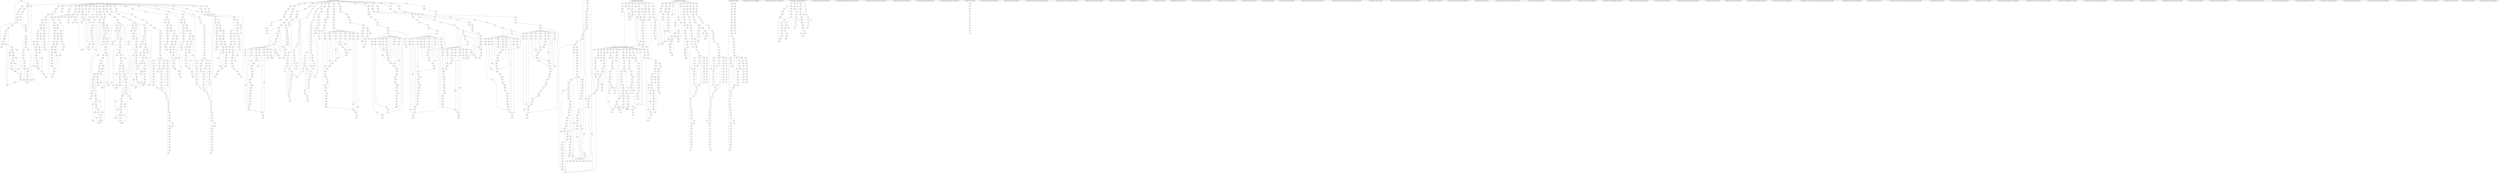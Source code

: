 graph {
	3736
	2959
	3080
	241
	1219
	2212
	5613
	4579
	2610
	1556
	5561
	346
	2987
	1606
	3989
	1994
	2188
	4901
	2178
	3024
	535
	1553
	998
	4248
	2220
	4043
	949
	387
	58
	4778
	2118
	4144
	5480
	3252
	3497
	5251
	177
	1032
	3748
	441
	3995
	328
	5559
	4953
	4680
	3778
	5775
	2685
	3048
	3716
	<org.apache.commons.csv.Lexer: boolean isEscapeDelimiter()>
	2622
	3199
	2897
	5090
	1362
	5054
	979
	1706
	2370
	4405
	5522
	1010
	3607
	4625
	3236
	120
	2218
	5788
	2697
	459
	4557
	1748
	961
	5275
	1259
	1150
	4802
	3234
	992
	4573
	3010
	3327
	1451
	2822
	3088
	4655
	5007
	790
	2657
	4465
	4702
	2550
	4861
	<org.apache.commons.csv.CSVFormat: java.lang.String toString()>
	2027
	3052
	1389
	5681
	766
	4122
	5591
	2136
	5015
	3246
	1363
	1203
	2991
	5412
	3544
	4363
	5663
	249
	3444
	4108
	1060
	3139
	5076
	996
	377
	<org.apache.commons.csv.CSVRecord: java.lang.String toString()>
	1630
	4174
	690
	4150
	3391
	88
	4467
	650
	817
	140
	<org.apache.commons.csv.ExtendedBufferedReader: java.lang.String readLine()>
	1582
	315
	5697
	3935
	2941
	5408
	477
	<java.util.ServiceLoader: java.util.Iterator parse(java.lang.Class,java.net.URL)>
	4270
	5331
	3919
	1421
	4212
	4603
	1770
	4545
	3163
	1281
	3637
	986
	3307
	<org.apache.commons.csv.CSVFormat: boolean getAutoFlush()>
	3301
	5573
	54
	2041
	688
	425
	3227
	4897
	407
	2673
	1128
	2216
	2140
	2222
	1335
	3171
	4031
	2614
	2408
	1475
	179
	3215
	1888
	471
	1325
	4202
	1618
	4102
	533
	640
	1299
	5032
	5494
	2332
	2425
	2870
	3646
	3181
	666
	5166
	<org.apache.commons.csv.ExtendedBufferedReader: void close()>
	1158
	630
	3633
	1104
	2824
	4331
	2850
	2031
	4443
	965
	1542
	1253
	1247
	1106
	3776
	1646
	774
	449
	4425
	2260
	5142
	2098
	1600
	2985
	1608
	1984
	537
	287
	3558
	5500
	4561
	3882
	4945
	5474
	2759
	591
	2542
	2967
	146
	3280
	3967
	2346
	1255
	4341
	4796
	2076
	4601
	5030
	2400
	1072
	5460
	4814
	5295
	2019
	3667
	4509
	5104
	3532
	5392
	<jdk.internal.misc.TerminatingThreadLocal: void threadTerminated()>
	144
	3677
	5565
	1536
	1858
	1794
	2939
	183
	1496
	722
	4180
	2190
	3690
	2778
	4130
	3774
	3860
	27
	3720
	5542
	3276
	453
	1705
	4351
	2776
	5269
	5549
	3540
	48
	4883
	5211
	1008
	4690
	3143
	4126
	1534
	2214
	3554
	289
	3344
	557
	5247
	551
	405
	1132
	3455
	1162
	4383
	3538
	4021
	350
	2739
	587
	893
	4156
	4879
	1225
	2286
	3131
	2483
	96
	1515
	5184
	5120
	5192
	2451
	1754
	4357
	660
	3648
	1482
	4321
	4041
	1528
	883
	3082
	4752
	3315
	1942
	5496
	4295
	5018
	4230
	5645
	1882
	3137
	5609
	5231
	5740
	3117
	3165
	5703
	957
	2162
	835
	1874
	<org.apache.commons.csv.CSVFormat: boolean isNullStringSet()>
	2973
	2709
	4865
	3814
	565
	4750
	1221
	2889
	14
	4055
	4748
	4971
	895
	5551
	5699
	2642
	1343
	3991
	5404
	2069
	3272
	2719
	3376
	3574
	5201
	4822
	620
	3034
	5783
	4501
	3340
	3744
	2086
	5118
	4987
	3525
	2352
	3012
	2100
	1267
	1740
	1429
	3766
	2082
	473
	5335
	3870
	2421
	5504
	<org.apache.commons.csv.Lexer: boolean isDelimiter(int)>
	1576
	1906
	805
	5671
	2156
	5388
	3169
	5691
	2788
	3641
	1750
	3856
	1570
	5657
	4301
	734
	881
	1331
	4716
	1703
	4453
	4786
	3291
	112
	5478
	311
	420
	4079
	837
	2114
	2390
	907
	3183
	3185
	3650
	4162
	3844
	1321
	2144
	873
	4863
	1552
	2596
	658
	2009
	2794
	418
	3681
	2017
	4429
	5311
	5763
	1393
	3697
	1062
	5744
	2546
	5655
	5730
	1046
	5701
	704
	1381
	5661
	3358
	4563
	2590
	5685
	1018
	5370
	2903
	4947
	1650
	1756
	3323
	2933
	3724
	4732
	3587
	3299
	4776
	<java.util.concurrent.ConcurrentHashMap: java.lang.Object get(java.lang.Object)>
	332
	5056
	5319
	455
	3542
	5376
	4635
	827
	2713
	2248
	3828
	553
	1824
	4541
	2536
	281
	1012
	43
	4065
	1034
	1136
	2677
	1397
	1558
	5765
	5713
	3157
	4367
	467
	169
	2431
	3112
	3593
	3018
	1177
	4463
	5769
	1148
	3108
	<org.apache.commons.csv.Lexer: void trimTrailingSpaces(java.lang.StringBuilder)>
	<org.apache.commons.csv.CSVParser: boolean isStrictQuoteMode()>
	638
	829
	3820
	4676
	2264
	1622
	4329
	1369
	4629
	927
	1279
	4684
	738
	4539
	905
	3515
	549
	3969
	718
	2210
	5102
	5476
	529
	5452
	4812
	<org.apache.commons.csv.Lexer: boolean isEndOfFile(int)>
	2441
	5172
	1449
	2566
	1040
	4760
	875
	1682
	2737
	3002
	5792
	1387
	4114
	4766
	1580
	5520
	5761
	1160
	1028
	507
	2324
	2312
	5577
	3933
	708
	1564
	4666
	3303
	479
	2300
	4204
	5066
	601
	1507
	4591
	4905
	1327
	1856
	3772
	<org.apache.commons.csv.ExtendedBufferedReader: int read()>
	652
	4027
	4
	326
	3244
	2548
	3070
	<org.apache.commons.csv.Lexer: void close()>
	5508
	213
	3977
	2838
	4949
	4075
	4929
	3597
	2045
	1554
	1730
	3293
	1311
	1642
	1295
	903
	5233
	2523
	4160
	740
	1960
	1828
	2935
	2525
	338
	1946
	4134
	1876
	4859
	2491
	4973
	3798
	<java.io.FileDescriptor: void closeAll(java.io.Closeable)>
	4955
	3552
	5022
	5695
	1678
	4234
	1415
	3175
	5369
	509
	3631
	10
	5641
	3262
	257
	1086
	2768
	39
	5707
	5486
	181
	4226
	5347
	3927
	3661
	5665
	5585
	796
	1780
	845
	2519
	5540
	2883
	1183
	4931
	<org.apache.commons.csv.CSVFormat: boolean getIgnoreEmptyLines()>
	3336
	3076
	1880
	4963
	<org.apache.commons.csv.CSVParser: long getCurrentLineNumber()>
	1094
	3020
	3706
	3155
	2268
	5581
	3754
	2290
	1084
	1036
	1303
	3665
	4917
	5484
	1213
	897
	5148
	5215
	2007
	5633
	5442
	3153
	4497
	5679
	5114
	5170
	193
	4788
	5197
	265
	1383
	3368
	3393
	25
	2033
	3022
	3110
	3248
	4110
	4672
	4784
	644
	933
	3090
	191
	1864
	<org.apache.commons.csv.CSVFormat: int hashCode()>
	3432
	4274
	969
	211
	3800
	5168
	2943
	2
	4881
	4015
	4754
	4206
	46
	389
	2288
	577
	3897
	<java.io.BufferedReader$1: boolean hasNext()>
	1373
	1477
	4196
	760
	98
	2993
	4653
	1523
	4885
	672
	2013
	2250
	3568
	4736
	2124
	<org.apache.commons.csv.CSVFormat: boolean getTrim()>
	531
	1014
	84
	334
	2088
	3943
	3354
	5420
	2338
	2751
	5020
	5567
	1704
	<org.apache.commons.csv.CSVParser$CSVRecordIterator: java.lang.Object next()>
	3503
	4417
	1948
	475
	2812
	1409
	742
	4756
	221
	2206
	5502
	4599
	1555
	4641
	2226
	2130
	2784
	3305
	2761
	2433
	823
	5138
	5378
	2834
	3786
	2529
	1746
	3442
	381
	<org.apache.commons.csv.Lexer: org.apache.commons.csv.Token nextToken(org.apache.commons.csv.Token)>
	503
	5110
	<org.apache.commons.csv.CSVParser: void close()>
	4198
	831
	4389
	4927
	4712
	1481
	1521
	2182
	2366
	4208
	953
	3519
	5653
	3643
	5281
	163
	3205
	1844
	3098
	2538
	3311
	1810
	2721
	1364
	2586
	1974
	2134
	686
	2477
	937
	439
	4222
	3114
	2505
	4491
	3738
	3686
	1333
	4090
	1648
	2102
	3004
	5154
	1814
	2661
	3625
	4437
	1830
	2320
	5003
	2453
	825
	2449
	762
	3399
	3297
	3000
	2782
	217
	1860
	2854
	4433
	4527
	5728
	1142
	2455
	947
	4961
	1694
	3040
	1568
	4023
	3256
	4989
	4073
	2003
	2594
	547
	2517
	5430
	2364
	505
	4256
	1954
	3816
	2667
	2192
	<org.apache.commons.csv.CSVParser$CSVRecordIterator: org.apache.commons.csv.CSVRecord getNextRecord()>
	4838
	1884
	2053
	3424
	4343
	583
	122
	4001
	573
	1632
	3266
	3893
	1168
	782
	263
	1846
	2176
	5199
	3062
	1557
	3740
	3941
	2244
	4268
	2051
	4800
	4164
	1357
	1868
	4455
	4401
	<org.apache.commons.csv.Lexer: int readEscape()>
	1684
	3505
	4857
	3695
	1664
	235
	3264
	1796
	2196
	4893
	3333
	375
	2981
	447
	1720
	219
	859
	12
	2334
	1068
	1930
	628
	1834
	3189
	1315
	3939
	2230
	3901
	4317
	35
	4339
	684
	2556
	4359
	5026
	3931
	<org.apache.commons.csv.CSVParser$CSVRecordIterator: boolean hasNext()>
	<org.apache.commons.csv.CSVPrinter: void flush()>
	3832
	1798
	3319
	1492
	2606
	132
	4623
	5207
	2592
	1245
	100
	5398
	2901
	5673
	517
	1866
	2081
	5253
	5426
	3167
	5243
	3008
	2242
	5410
	4293
	3965
	4696
	819
	1197
	5343
	2059
	3611
	371
	435
	4242
	5009
	746
	929
	4999
	273
	5219
	2876
	1110
	3195
	2651
	68
	4045
	5757
	887
	2864
	3151
	4728
	5651
	4925
	3693
	2150
	5011
	3317
	4724
	5303
	1090
	90
	3903
	4285
	1900
	2646
	4116
	589
	5134
	5255
	1407
	662
	2971
	102
	2947
	4061
	3179
	5086
	3469
	5414
	4682
	3366
	2423
	227
	3121
	<org.apache.commons.csv.CSVFormat: org.apache.commons.csv.QuoteMode getQuoteMode()>
	977
	<org.apache.commons.csv.Lexer: boolean isCommentStart(int)>
	209
	2802
	4238
	1732
	457
	1309
	4299
	293
	4511
	971
	3603
	215
	<org.apache.commons.csv.CSVFormat: boolean isEscapeCharacterSet()>
	2493
	3700
	853
	<org.apache.commons.csv.CSVFormat: boolean getTrailingDelimiter()>
	4355
	4915
	2278
	3973
	768
	1768
	1108
	2202
	4287
	4482
	5400
	843
	1227
	2844
	1736
	3790
	<org.apache.commons.csv.ExtendedBufferedReader: long getPosition()>
	2772
	<org.apache.commons.csv.CSVFormat: java.lang.String getNullString()>
	849
	60
	1038
	3374
	1058
	2921
	1850
	931
	809
	3356
	1469
	1560
	559
	2356
	2953
	4009
	575
	2021
	1988
	1257
	5771
	4828
	3084
	4391
	2160
	3479
	5221
	3812
	3582
	4250
	2001
	4489
	487
	1026
	5514
	4441
	5526
	4830
	5140
	3127
	4668
	702
	5384
	1375
	5345
	2164
	851
	348
	3595
	3818
	4413
	322
	2945
	5108
	5649
	4007
	1351
	4853
	3836
	1908
	2080
	<org.apache.commons.csv.Lexer: boolean isMetaChar(int)>
	5353
	4595
	76
	1832
	4210
	3238
	4186
	5005
	2705
	4678
	4495
	4670
	4744
	4991
	4484
	2814
	<org.apache.commons.csv.ExtendedBufferedReader: long getCurrentLineNumber()>
	5337
	736
	3221
	4507
	1144
	1391
	316
	706
	803
	369
	521
	2616
	1080
	2120
	3006
	4555
	1950
	4867
	1666
	5436
	5070
	1904
	1191
	2689
	4421
	5557
	1199
	5748
	1690
	523
	4138
	4720
	5629
	2578
	1078
	642
	3135
	<org.apache.commons.csv.Lexer: boolean isClosed()>
	3461
	4120
	2653
	692
	3796
	5575
	424
	5072
	1551
	2717
	116
	1297
	5357
	3653
	2110
	5237
	148
	239
	1782
	2628
	2439
	4166
	3467
	1540
	5623
	1853
	4911
	4657
	700
	2868
	1800
	4587
	297
	3534
	451
	1588
	2276
	656
	1852
	963
	20
	2588
	2132
	360
	1283
	118
	3268
	<org.apache.commons.csv.Lexer: boolean isQuoteChar(int)>
	716
	945
	5416
	5036
	5717
	770
	4240
	433
	599
	5034
	3014
	4303
	5448
	2846
	3726
	696
	2443
	889
	2035
	3229
	3806
	5106
	2669
	72
	2096
	614
	<org.apache.commons.csv.ExtendedBufferedReader: int lookAhead()>
	3955
	622
	237
	2180
	5317
	5605
	801
	2078
	205
	3342
	5160
	2236
	3623
	4337
	5621
	1862
	3756
	2106
	3566
	2292
	3387
	2154
	5217
	461
	1538
	4869
	1307
	2878
	5249
	3794
	5267
	5790
	397
	786
	3714
	1277
	3477
	2388
	4810
	563
	2723
	4397
	413
	4535
	784
	1944
	5593
	4194
	626
	5265
	4692
	5607
	2931
	399
	1728
	4047
	1385
	3346
	3440
	4664
	4323
	4515
	5182
	2995
	4146
	<org.apache.commons.csv.CSVFormat: boolean getIgnoreHeaderCase()>
	4688
	2937
	5058
	5239
	3858
	1205
	4190
	152
	994
	4098
	2326
	3684
	5742
	1590
	3491
	2368
	3513
	1546
	1166
	3260
	4845
	1602
	5158
	134
	23
	2963
	2630
	2747
	990
	4487
	4593
	2437
	3866
	2417
	2011
	2790
	5380
	1217
	1313
	<org.apache.commons.csv.Lexer: org.apache.commons.csv.Token parseEncapsulatedToken(org.apache.commons.csv.Token)>
	776
	923
	4184
	4411
	3627
	1758
	2057
	4172
	4849
	764
	<org.apache.commons.csv.CSVParser: void addRecordValue(boolean)>
	3782
	939
	5315
	1548
	5092
	2005
	4633
	4794
	3453
	3704
	861
	778
	2733
	5547
	2284
	4379
	1223
	2600
	2254
	1840
	1550
	5082
	5587
	3240
	5669
	5299
	3752
	366
	1004
	1644
	1894
	3207
	811
	3657
	1566
	356
	612
	5223
	354
	<java.text.AttributeEntry: java.lang.String toString()>
	752
	2336
	4965
	5719
	4505
	2608
	1371
	2840
	3187
	92
	4525
	2909
	445
	2731
	1855
	78
	4770
	511
	5424
	5619
	3589
	367
	3489
	2820
	2774
	1403
	5446
	1660
	1120
	2055
	4661
	3225
	33
	2148
	595
	6
	383
	871
	1006
	585
	1098
	1878
	4627
	5444
	1484
	2842
	80
	5271
	3436
	4607
	279
	2907
	203
	5510
	3850
	1140
	2435
	724
	1399
	2495
	973
	1726
	4513
	2804
	5060
	5285
	2475
	5132
	935
	3129
	4499
	1654
	3945
	3925
	4722
	1511
	1978
	2826
	5088
	1419
	2084
	4373
	1896
	2489
	3133
	792
	309
	1187
	5156
	5287
	4291
	1185
	269
	2818
	3483
	4218
	362
	1413
	3905
	2256
	1700
	5625
	5732
	1886
	1002
	3521
	1193
	1066
	167
	607
	3822
	981
	5773
	2481
	3422
	4461
	3060
	1134
	207
	2204
	4818
	5518
	3876
	885
	654
	2572
	899
	4589
	2274
	1265
	5040
	417
	16
	2146
	443
	261
	2402
	3708
	3784
	2282
	3846
	4933
	3528
	3921
	3141
	3523
	5637
	5150
	1179
	4617
	1201
	603
	5309
	5723
	1712
	5555
	4700
	5530
	3655
	5492
	2126
	1457
	4708
	3475
	1902
	3362
	3750
	3688
	3578
	3605
	5130
	597
	2465
	<org.apache.commons.csv.Lexer: org.apache.commons.csv.Token parseSimpleToken(org.apache.commons.csv.Token,int)>
	189
	754
	56
	3382
	1181
	5195
	5213
	5456
	5759
	3911
	2071
	2487
	3712
	5098
	4485
	2252
	2695
	165
	<java.io.Console$LineReader: int read(char[],int,int)>
	2856
	4969
	5536
	2604
	2711
	2701
	3840
	5382
	2671
	3993
	2294
	1355
	3145
	4188
	5736
	4289
	1544
	2298
	1525
	4531
	2727
	3056
	1082
	4399
	4889
	29
	283
	5538
	925
	571
	4704
	4345
	1519
	2800
	2725
	5767
	1738
	710
	5359
	5687
	3274
	3420
	2358
	<org.apache.commons.csv.CSVFormat: boolean isQuoteCharacterSet()>
	3096
	3397
	2419
	1016
	1918
	3417
	5750
	3560
	3546
	2887
	4609
	4051
	3913
	3389
	2917
	1401
	1122
	3770
	2246
	2584
	3609
	983
	4941
	2957
	5472
	1301
	730
	5176
	772
	5024
	4639
	3584
	<org.apache.commons.csv.CSVPrinter: void close(boolean)>
	1349
	501
	2378
	5394
	437
	2636
	5781
	2699
	2655
	3426
	301
	2885
	4995
	3760
	5677
	4662
	3459
	3509
	3242
	429
	2558
	694
	150
	3395
	3463
	1263
	941
	485
	4895
	2880
	110
	955
	5488
	3028
	3125
	4706
	2895
	4272
	4718
	18
	4258
	4983
	2427
	3428
	1126
	5746
	<org.apache.commons.csv.ExtendedBufferedReader: char[] lookAhead(char[])>
	1207
	4913
	3651
	4100
	<org.apache.commons.csv.CSVParser: org.apache.commons.csv.CSVRecord nextRecord()>
	3197
	4637
	5524
	1146
	2874
	720
	2473
	3038
	5428
	2979
	3465
	3669
	2582
	732
	66
	4142
	975
	427
	1118
	1816
	2663
	185
	4523
	3895
	4832
	632
	5325
	5569
	4649
	648
	5074
	4096
	919
	74
	2272
	3536
	5122
	3804
	3710
	1500
	3289
	815
	431
	813
	794
	1096
	1195
	3177
	1473
	4088
	4325
	4686
	4469
	195
	1074
	750
	1872
	5601
	2891
	4921
	5571
	2715
	4385
	1734
	2707
	1076
	5363
	2911
	1517
	1604
	2527
	1293
	4993
	1377
	4551
	1586
	3119
	1114
	86
	4148
	513
	4071
	138
	1494
	104
	2228
	2580
	3511
	4543
	173
	313
	2376
	2414
	5462
	561
	3953
	3951
	3064
	3517
	1574
	1870
	4403
	646
	1513
	2899
	1792
	3123
	3675
	1502
	891
	3550
	5044
	4168
	5046
	1584
	3548
	2534
	318
	2384
	124
	4615
	1772
	4937
	3378
	<org.apache.commons.csv.ExtendedBufferedReader: int getLastChar()>
	1249
	4375
	3981
	3102
	4092
	3050
	5374
	3287
	1353
	1707
	664
	1379
	2469
	4297
	1851
	3473
	1211
	2919
	3499
	31
	5512
	171
	3732
	4236
	2092
	1323
	2503
	4246
	1598
	1189
	4176
	3481
	4645
	807
	3036
	463
	3564
	4315
	4943
	1329
	4493
	1708
	<org.apache.commons.csv.CSVParser: java.lang.String handleNull(java.lang.String)>
	5396
	1964
	3949
	3403
	465
	305
	921
	2786
	<org.apache.commons.csv.CSVFormat: boolean equals(java.lang.Object)>
	1235
	<org.apache.commons.csv.Token: java.lang.String toString()>
	2166
	1269
	4873
	3915
	41
	2499
	2540
	5553
	1064
	3231
	3691
	2554
	4559
	5042
	4651
	291
	1996
	2094
	233
	2552
	<org.apache.commons.csv.CSVParser$CSVRecordIterator: void remove()>
	3601
	2238
	1990
	4178
	126
	391
	1112
	4577
	5050
	3746
	5534
	5738
	2461
	4431
	5301
	5372
	285
	295
	5227
	<org.apache.commons.csv.Lexer: boolean isEscape(int)>
	839
	3254
	2513
	911
	3899
	330
	2302
	379
	<org.apache.commons.csv.CSVFormat: boolean isCommentMarkerSet()>
	4804
	1920
	2598
	4909
	5193
	2644
	2757
	3730
	2318
	5124
	3758
	2410
	3679
	2415
	2314
	4851
	4063
	2467
	5361
	5297
	5724
	3054
	3173
	3191
	847
	5209
	2675
	1233
	3884
	1175
	4571
	5546
	5126
	3384
	3493
	5333
	1854
	5432
	2258
	1124
	247
	5062
	5283
	4503
	4792
	758
	618
	2000
	2634
	4311
	1701
	4371
	2142
	4768
	3471
	5468
	251
	4611
	4013
	3364
	3979
	5617
	1530
	525
	4011
	4738
	788
	175
	4017
	1505
	4740
	1838
	1898
	5563
	5464
	5734
	2394
	543
	3907
	3066
	4567
	2122
	2485
	4806
	2560
	3413
	5715
	5291
	1347
	5711
	5186
	2023
	5597
	2200
	624
	4981
	515
	3338
	2270
	988
	4841
	5180
	2304
	2497
	267
	3104
	4283
	5639
	2330
	243
	3572
	4834
	2168
	2753
	2848
	4393
	5259
	3325
	3495
	3909
	4266
	3201
	3313
	581
	1339
	3331
	3613
	1857
	3788
	1305
	469
	2308
	499
	1498
	2729
	<org.apache.commons.csv.CSVParser$CSVRecordIterator: org.apache.commons.csv.CSVRecord next()>
	609
	<org.apache.commons.csv.Lexer: long getCharacterPosition()>
	1138
	4529
	1291
	1674
	2955
	1000
	5386
	3411
	3072
	340
	62
	1724
	1696
	1170
	1156
	3348
	1578
	4128
	1030
	5589
	1532
	4478
	2862
	3852
	3868
	2640
	2949
	1367
	2350
	4445
	2923
	4847
	<org.apache.commons.csv.ExtendedBufferedReader: boolean isClosed()>
	1718
	4977
	1423
	336
	2780
	2479
	1490
	698
	5752
	3219
	156
	1022
	3352
	2961
	1337
	3826
	3848
	567
	2348
	4583
	3485
	5307
	3971
	2951
	3880
	4547
	3046
	4053
	2128
	3285
	4979
	4369
	2893
	674
	1345
	4780
	162
	130
	2266
	<org.apache.commons.csv.Lexer: boolean isStartOfLine(int)>
	2354
	3446
	4899
	1048
	3659
	2770
	1361
	1173
	422
	5390
	2152
	2745
	4104
	4136
	2683
	5726
	4035
	3702
	3250
	5689
	605
	3999
	2073
	50
	748
	2792
	2905
	4335
	1251
	2965
	5341
	411
	2138
	2316
	2806
	2232
	5038
	8
	1714
	5078
	3295
	555
	3983
	4039
	3619
	4451
	2687
	2703
	1716
	1488
	1360
	4381
	1395
	3068
	5458
	5786
	1572
	4816
	4305
	1980
	877
	4260
	616
	1285
	2997
	5205
	636
	519
	385
	833
	3058
	4619
	2659
	4140
	2186
	2532
	3663
	1890
	2463
	4772
	255
	<java.util.AbstractMap: java.lang.Object remove(java.lang.Object)>
	<org.apache.commons.csv.CSVFormat: boolean getIgnoreSurroundingSpaces()>
	2568
	3016
	197
	5323
	744
	5603
	1271
	3947
	1319
	3448
	2649
	1527
	373
	4106
	1024
	5164
	4480
	64
	<org.apache.commons.csv.ExtendedBufferedReader: int read(char[],int,int)>
	5094
	2828
	4839
	4309
	4957
	2665
	959
	5263
	841
	229
	5349
	3193
	401
	1596
	3282
	5779
	2570
	3450
	799
	951
	1486
	1020
	52
	3074
	1215
	497
	1702
	2047
	2602
	579
	2832
	0
	2620
	1431
	1688
	2392
	1722
	3415
	5028
	5203
	1504
	4734
	3673
	2612
	1116
	1261
	<org.apache.commons.csv.CSVParser: boolean isClosed()>
	1365
	1273
	1152
	1752
	4855
	2763
	4826
	<org.apache.commons.csv.CSVPrinter: void close()>
	1209
	3409
	3530
	2170
	2382
	5365
	5235
	3961
	3985
	5016
	3457
	1164
	1966
	1804
	<org.apache.commons.csv.Token: void reset()>
	1922
	2429
	4843
	280
	4003
	2929
	4216
	2544
	909
	3599
	4333
	3698
	5756
	5327
	2386
	3878
	299
	2090
	303
	2296
	2029
	1982
	821
	1680
	545
	5279
	1620
	1562
	1710
	4094
	3407
	3370
	4361
	1070
	1092
	94
	1744
	2262
	37
	4407
	4764
	1594
	2816
	4575
	4519
	4435
	1932
	3487
	5188
	4877
	3213
	2067
	917
	3808
	2766
	3591
	879
	2344
	3617
	1509
	2830
	4674
	3026
	2172
	2471
	3718
	712
	201
	3350
	5146
	4077
	5635
	2511
	3078
	3430
	2836
	2322
	<org.apache.commons.csv.Lexer: long getCurrentLineNumber()>
	634
	324
	320
	5440
	1950 -- 1918
	2856 -- 2828
	3726 -- 3730
	4989 -- 4991
	3971 -- 3973
	2832 -- 2836
	4834 -- 4826
	1862 -- 1864
	4509 -- 4511
	313 -- 315
	4443 -- 4451
	4341 -- 4345
	1211 -- 1219
	5669 -- 5671
	4184 -- 4186
	2709 -- 2711
	3457 -- 3459
	3589 -- 3591
	5444 -- 5446
	"<org.apache.commons.csv.CSVRecord":" java.lang.String toString()>" -- 1505
	1197 -- 1199
	3177 -- 3179
	4063 -- 4047
	2651 -- 2653
	2634 -- 2636
	4645 -- 4505
	1148 -- 1152
	56 -- 58
	5428 -- 5430
	2997 -- 2995
	3424 -- 3428
	4017 -- 4021
	"<org.apache.commons.csv.ExtendedBufferedReader":" long getCurrentLineNumber()>" -- 5786
	2588 -- 2598
	955 -- 957
	3603 -- 3605
	4957 -- 4961
	1179 -- 1181
	4682 -- 4750
	4453 -- 4437
	4375 -- 4331
	4859 -- 4863
	3187 -- 3205
	5601 -- 5613
	3776 -- 3778
	3242 -- 3244
	5514 -- 5390
	1152 -- 1156
	1000 -- 1002
	1207 -- 1209
	1233 -- 1235
	1540 -- 1542
	2763 -- 2761
	2784 -- 2874
	5036 -- 5104
	1706 -- 1814
	5773 -- 5775
	4987 -- 4999
	2753 -- 2655
	4210 -- 4206
	5265 -- 5267
	"<org.apache.commons.csv.Lexer":" boolean isClosed()>" -- 418
	463 -- 475
	3038 -- 3046
	2250 -- 2402
	4519 -- 4523
	5130 -- 5134
	3163 -- 3165
	1930 -- 1932
	4359 -- 4389
	2572 -- 2548
	5420 -- 5424
	919 -- 921
	628 -- 630
	4682 -- 4702
	2991 -- 2995
	4682 -- 4766
	4114 -- 4116
	477 -- 479
	2386 -- 2390
	3163 -- 3167
	895 -- 897
	2017 -- 2021
	1162 -- 1164
	525 -- 529
	309 -- 311
	3973 -- 3977
	1680 -- 1682
	2202 -- 2210
	3461 -- 3465
	1688 -- 1568
	4405 -- 4407
	5386 -- 5388
	2005 -- 2007
	612 -- 614
	1060 -- 1062
	3513 -- 3515
	4750 -- 4752
	5054 -- 5066
	1748 -- 1750
	320 -- 324
	3399 -- 3403
	939 -- 817
	4487 -- 4489
	5510 -- 5512
	2646 -- 2644
	2262 -- 2264
	2031 -- 2033
	770 -- 772
	5213 -- 5233
	1834 -- 1838
	4545 -- 4547
	963 -- 965
	3949 -- 3951
	401 -- 407
	"<org.apache.commons.csv.CSVFormat":" boolean isNullStringSet()>" -- 5016
	340 -- 336
	2929 -- 2931
	3603 -- 3607
	3409 -- 3413
	4909 -- 4921
	4445 -- 4437
	3611 -- 3619
	4090 -- 4092
	660 -- 704
	3905 -- 3907
	4309 -- 4303
	3442 -- 3444
	5170 -- 5172
	5522 -- 5524
	1082 -- 1084
	1353 -- 1355
	2899 -- 2901
	811 -- 813
	2659 -- 2663
	3424 -- 3426
	573 -- 577
	640 -- 642
	4495 -- 4497
	2094 -- 2096
	2417 -- 2419
	"<org.apache.commons.csv.Lexer":" void close()>" -- 1705
	4411 -- 4413
	5567 -- 5619
	5645 -- 5567
	5464 -- 5456
	4015 -- 4017
	3977 -- 3979
	752 -- 754
	3420 -- 3422
	5707 -- 5567
	1598 -- 1620
	346 -- 350
	871 -- 873
	5396 -- 5398
	664 -- 666
	801 -- 803
	221 -- 215
	565 -- 443
	2497 -- 2499
	3766 -- 3746
	52 -- 54
	2673 -- 2683
	4301 -- 4305
	819 -- 821
	2057 -- 2059
	1269 -- 1271
	5390 -- 5458
	5661 -- 5663
	5390 -- 5442
	3989 -- 3991
	5160 -- 5036
	1168 -- 1170
	5299 -- 5301
	738 -- 740
	1734 -- 1736
	1552 -- 1602
	5496 -- 5500
	3778 -- 3782
	289 -- 291
	29 -- 31
	3517 -- 3521
	5345 -- 5347
	152 -- 156
	2128 -- 2130
	3450 -- 3446
	5653 -- 5655
	3256 -- 3260
	3915 -- 3919
	4993 -- 4995
	3945 -- 3949
	4555 -- 4567
	4535 -- 4539
	3505 -- 3481
	43 -- 31
	5388 -- 5390
	4369 -- 4371
	4869 -- 4861
	1311 -- 1313
	8 -- 10
	5790 -- 5792
	2316 -- 2320
	"<org.apache.commons.csv.CSVParser":" void close()>" -- 1855
	4855 -- 4857
	1566 -- 1570
	207 -- 219
	3056 -- 3066
	1538 -- 1540
	2284 -- 2288
	4772 -- 4764
	5036 -- 5056
	1898 -- 1920
	3387 -- 3389
	1878 -- 1880
	4088 -- 4090
	3395 -- 3403
	1379 -- 1381
	3415 -- 3417
	5376 -- 5378
	3422 -- 3424
	5730 -- 5738
	5154 -- 5156
	2848 -- 2850
	5207 -- 5209
	748 -- 750
	5066 -- 5070
	2102 -- 2098
	766 -- 768
	4505 -- 4541
	2544 -- 2552
	2592 -- 2594
	"<org.apache.commons.csv.Lexer":" long getCurrentLineNumber()>" -- 3691
	5697 -- 5699
	209 -- 211
	263 -- 265
	3171 -- 3175
	175 -- 179
	2534 -- 2536
	5243 -- 5213
	1281 -- 1283
	1548 -- 1550
	3913 -- 3943
	1283 -- 1285
	5046 -- 5038
	5677 -- 5679
	3467 -- 3469
	"<org.apache.commons.csv.ExtendedBufferedReader":" int read(char[],int,int)>" -- 2081
	116 -- 118
	5213 -- 5297
	1872 -- 1874
	2737 -- 2739
	2939 -- 2949
	3034 -- 3036
	3961 -- 3941
	5426 -- 5428
	636 -- 638
	2699 -- 2745
	4355 -- 4359
	3012 -- 3020
	589 -- 591
	"<org.apache.commons.csv.CSVParser$CSVRecordIterator":" java.lang.Object next()>" -- 0
	2715 -- 2719
	3250 -- 3254
	420 -- 422
	3006 -- 3008
	935 -- 937
	2931 -- 2935
	1038 -- 1040
	1002 -- 1004
	2598 -- 2600
	4045 -- 4047
	1596 -- 1598
	4210 -- 4212
	5176 -- 5036
	4845 -- 4847
	1126 -- 1128
	4531 -- 4523
	2170 -- 2142
	736 -- 738
	4162 -- 4166
	5432 -- 5424
	2525 -- 2529
	1712 -- 1714
	1183 -- 1185
	"<org.apache.commons.csv.Lexer":" boolean isEscape(int)>" -- 2883
	5363 -- 5365
	722 -- 724
	1199 -- 1201
	1966 -- 1960
	2120 -- 2122
	3646 -- 3648
	5291 -- 5213
	4583 -- 4505
	5500 -- 5504
	"<org.apache.commons.csv.CSVParser":" boolean isStrictQuoteMode()>" -- 3587
	5213 -- 5265
	4800 -- 4802
	1136 -- 1140
	1622 -- 1654
	2278 -- 2284
	221 -- 219
	4567 -- 4505
	591 -- 595
	3744 -- 3746
	5621 -- 5623
	1750 -- 1736
	5267 -- 5269
	2517 -- 2519
	2677 -- 2665
	3511 -- 3513
	3193 -- 3195
	4682 -- 4812
	4615 -- 4617
	27 -- 29
	3812 -- 3816
	5788 -- 5790
	965 -- 969
	5126 -- 5118
	1534 -- 1536
	1486 -- 1488
	5786 -- 5788
	"<org.apache.commons.csv.ExtendedBufferedReader":" long getPosition()>" -- 4478
	5372 -- 5374
	2246 -- 2250
	5629 -- 5633
	5148 -- 5150
	521 -- 523
	4461 -- 4465
	5730 -- 5742
	118 -- 122
	1500 -- 1502
	4246 -- 4250
	1576 -- 1578
	1024 -- 1026
	4859 -- 4879
	2584 -- 2588
	3969 -- 3999
	2911 -- 2899
	841 -- 851
	1301 -- 1303
	2935 -- 2939
	3607 -- 3625
	4437 -- 4359
	5060 -- 5062
	2935 -- 2937
	1367 -- 1369
	1146 -- 1150
	4859 -- 4911
	660 -- 702
	1403 -- 1407
	4160 -- 4162
	2485 -- 2503
	283 -- 285
	2891 -- 2895
	3026 -- 3028
	4108 -- 4138
	455 -- 457
	4722 -- 4724
	1884 -- 1886
	46 -- 48
	2838 -- 2840
	1134 -- 1138
	2774 -- 2776
	853 -- 935
	3215 -- 3181
	2248 -- 2252
	3790 -- 3746
	909 -- 911
	5452 -- 5456
	463 -- 467
	379 -- 381
	4794 -- 4796
	0 -- 2
	2302 -- 2304
	2250 -- 2134
	2959 -- 2961
	3597 -- 3599
	3074 -- 3076
	1650 -- 1618
	4148 -- 4160
	2560 -- 2548
	4768 -- 4770
	3866 -- 3868
	1431 -- 1403
	1830 -- 1832
	3185 -- 3189
	2102 -- 2106
	1846 -- 1850
	5719 -- 5711
	5026 -- 5028
	3175 -- 3177
	4258 -- 4242
	2903 -- 2905
	5669 -- 5673
	3907 -- 3909
	1644 -- 1646
	2009 -- 2011
	2768 -- 2770
	5677 -- 5681
	3933 -- 3935
	94 -- 96
	4268 -- 4272
	927 -- 929
	1371 -- 1373
	5070 -- 5082
	3477 -- 3479
	1878 -- 1882
	1217 -- 1233
	"<org.apache.commons.csv.ExtendedBufferedReader":" int read()>" -- 367
	3796 -- 3798
	3221 -- 3123
	1385 -- 1387
	2298 -- 2308
	897 -- 899
	4144 -- 4146
	3325 -- 3315
	1728 -- 1732
	3008 -- 3010
	2850 -- 2828
	3254 -- 3256
	2202 -- 2414
	4194 -- 4196
	515 -- 519
	60 -- 64
	2110 -- 2114
	2449 -- 2451
	2657 -- 2661
	5390 -- 5410
	3076 -- 3078
	1185 -- 1187
	2384 -- 2388
	3282 -- 3276
	4857 -- 4859
	1158 -- 1160
	4748 -- 4760
	4830 -- 4832
	5184 -- 5186
	925 -- 927
	2578 -- 2582
	4399 -- 4403
	439 -- 441
	362 -- 330
	5713 -- 5715
	1792 -- 1794
	4305 -- 4309
	132 -- 62
	3133 -- 3135
	1752 -- 1754
	5237 -- 5239
	457 -- 459
	3141 -- 3151
	1964 -- 1966
	1896 -- 1898
	4662 -- 4664
	5462 -- 5464
	3782 -- 3784
	2047 -- 2051
	2951 -- 2955
	138 -- 140
	1391 -- 1393
	4623 -- 4625
	3432 -- 3428
	148 -- 152
	4106 -- 4110
	5390 -- 5474
	3677 -- 3681
	1844 -- 1846
	4114 -- 4108
	2326 -- 2330
	3024 -- 3034
	4945 -- 4947
	4611 -- 4615
	285 -- 289
	3993 -- 3995
	5090 -- 5092
	1235 -- 1215
	5199 -- 5201
	3897 -- 3899
	2604 -- 2606
	2344 -- 2346
	2033 -- 2035
	5307 -- 5311
	2228 -- 2230
	251 -- 255
	350 -- 356
	5036 -- 5182
	2 -- 4
	3770 -- 3772
	1600 -- 1586
	4357 -- 4361
	318 -- 320
	3014 -- 3016
	3609 -- 3611
	"<org.apache.commons.csv.CSVParser$CSVRecordIterator":" void remove()>" -- 2001
	4786 -- 4788
	5508 -- 5510
	5524 -- 5526
	674 -- 666
	118 -- 120
	881 -- 883
	1680 -- 1684
	2274 -- 2276
	2439 -- 2449
	5573 -- 5575
	2695 -- 2697
	1509 -- 1511
	3060 -- 3062
	1582 -- 1620
	3485 -- 3487
	5180 -- 5192
	320 -- 322
	3774 -- 3804
	5365 -- 5357
	605 -- 607
	5361 -- 5363
	1696 -- 1674
	"<org.apache.commons.csv.CSVParser":" void close()>" -- 1851
	5098 -- 5036
	5032 -- 5034
	4851 -- 4853
	1482 -- 1484
	3546 -- 3550
	2348 -- 2352
	2435 -- 2439
	5337 -- 5341
	5404 -- 5390
	1664 -- 1666
	2505 -- 2477
	2182 -- 2186
	4272 -- 4274
	1988 -- 1990
	2320 -- 2344
	2570 -- 2578
	4535 -- 4505
	1988 -- 1868
	1293 -- 1295
	2963 -- 2965
	1046 -- 1048
	3374 -- 3376
	3169 -- 3171
	"<org.apache.commons.csv.Lexer":" void close()>" -- 1708
	5227 -- 5213
	2868 -- 2870
	3754 -- 3758
	5404 -- 5408
	843 -- 859
	5460 -- 5462
	"<org.apache.commons.csv.ExtendedBufferedReader":" java.lang.String readLine()>" -- 281
	360 -- 362
	603 -- 605
	4369 -- 4373
	879 -- 881
	2178 -- 2180
	4949 -- 4941
	2465 -- 2511
	5400 -- 5392
	1982 -- 1984
	3587 -- 3589
	998 -- 1000
	4011 -- 4039
	1409 -- 1415
	1215 -- 1225
	3856 -- 3860
	3995 -- 3941
	5551 -- 5553
	297 -- 299
	3605 -- 3609
	4828 -- 4830
	1513 -- 1515
	3205 -- 3207
	3772 -- 3776
	1772 -- 1810
	2473 -- 2475
	2971 -- 2973
	5211 -- 5213
	2580 -- 2584
	5370 -- 5372
	3754 -- 3756
	2469 -- 2473
	2304 -- 2290
	"<org.apache.commons.csv.CSVPrinter":" void close(boolean)>" -- 2076
	4859 -- 4943
	1024 -- 1036
	3311 -- 3313
	1684 -- 1688
	4816 -- 4818
	1112 -- 1114
	648 -- 650
	1008 -- 1010
	3016 -- 3018
	4969 -- 4973
	2598 -- 2602
	2667 -- 2757
	861 -- 853
	2552 -- 2556
	2067 -- 2071
	5649 -- 5661
	4218 -- 4206
	4696 -- 4700
	5311 -- 5315
	1175 -- 1177
	2731 -- 2733
	1908 -- 1900
	1068 -- 1070
	1118 -- 1120
	4433 -- 4443
	235 -- 239
	4343 -- 4355
	2616 -- 2594
	4927 -- 4929
	3732 -- 3710
	3951 -- 3955
	5130 -- 5132
	1536 -- 1538
	1874 -- 1876
	4234 -- 4236
	"<org.apache.commons.csv.ExtendedBufferedReader":" void close()>" -- 1363
	1494 -- 1496
	4965 -- 4969
	5213 -- 5359
	1195 -- 1197
	4702 -- 4704
	990 -- 992
	3058 -- 3060
	3020 -- 3024
	4877 -- 4889
	120 -- 124
	"<org.apache.commons.csv.Token":" java.lang.String toString()>" -- 1482
	1106 -- 1108
	4999 -- 4859
	4421 -- 4295
	4607 -- 4609
	5072 -- 5074
	3552 -- 3560
	3965 -- 3967
	969 -- 971
	2665 -- 2667
	3870 -- 3876
	3884 -- 3852
	207 -- 229
	1702 -- 1752
	4469 -- 4437
	1984 -- 1988
	96 -- 100
	565 -- 567
	3465 -- 3467
	3784 -- 3786
	1187 -- 1189
	1642 -- 1644
	656 -- 672
	1351 -- 1353
	405 -- 399
	3362 -- 3366
	291 -- 293
	54 -- 56
	1030 -- 1046
	923 -- 925
	3299 -- 3303
	2226 -- 2228
	88 -- 92
	837 -- 839
	3046 -- 3050
	3858 -- 3866
	3720 -- 3724
	2876 -- 2880
	1124 -- 1126
	269 -- 273
	3034 -- 3038
	3280 -- 3282
	3818 -- 3820
	5335 -- 5337
	5303 -- 5295
	4355 -- 4357
	2051 -- 2053
	4291 -- 4293
	5520 -- 5522
	3927 -- 3905
	1297 -- 1299
	2729 -- 2731
	4478 -- 4480
	1375 -- 1377
	1086 -- 1090
	4325 -- 4329
	2495 -- 2497
	1040 -- 1122
	2987 -- 2889
	3022 -- 3026
	5685 -- 5687
	3479 -- 3481
	3495 -- 3497
	5478 -- 5480
	883 -- 885
	732 -- 734
	5635 -- 5637
	2390 -- 2392
	4413 -- 4417
	5765 -- 5769
	3475 -- 3477
	507 -- 509
	2993 -- 2997
	5106 -- 5108
	191 -- 193
	3246 -- 3248
	3110 -- 3114
	891 -- 899
	"<org.apache.commons.csv.ExtendedBufferedReader":" void close()>" -- 1362
	3153 -- 3157
	241 -- 243
	2842 -- 2844
	3131 -- 3133
	1255 -- 1257
	3489 -- 3509
	4335 -- 4339
	2356 -- 2350
	5186 -- 5188
	132 -- 134
	3760 -- 3752
	1582 -- 1618
	5213 -- 5343
	3601 -- 3603
	3876 -- 3878
	5504 -- 5508
	5036 -- 5088
	"<org.apache.commons.csv.ExtendedBufferedReader":" int read(char[],int,int)>" -- 2082
	2953 -- 2971
	1770 -- 1824
	4077 -- 4079
	213 -- 217
	3165 -- 3169
	776 -- 778
	2212 -- 2214
	140 -- 144
	3943 -- 3947
	385 -- 389
	650 -- 660
	4591 -- 4593
	1335 -- 1339
	1251 -- 1253
	1780 -- 1782
	2431 -- 2433
	5390 -- 5520
	"<org.apache.commons.csv.Lexer":" boolean isStartOfLine(int)>" -- 4283
	387 -- 397
	5711 -- 5723
	2745 -- 2747
	3669 -- 3667
	2300 -- 2302
	1572 -- 1574
	2697 -- 2701
	4451 -- 4453
	805 -- 807
	2905 -- 2909
	1922 -- 1898
	1678 -- 1680
	4266 -- 4268
	350 -- 354
	3050 -- 3096
	2493 -- 2495
	4889 -- 4859
	1092 -- 1094
	2350 -- 2202
	3301 -- 3305
	2013 -- 2017
	3491 -- 3493
	397 -- 401
	5323 -- 5327
	4931 -- 4933
	1399 -- 1401
	5024 -- 5026
	3554 -- 3558
	3262 -- 3266
	5605 -- 5607
	2774 -- 2778
	2388 -- 2202
	"<org.apache.commons.csv.Lexer":" boolean isDelimiter(int)>" -- 3000
	1882 -- 1918
	2356 -- 2358
	4403 -- 4405
	5007 -- 5009
	219 -- 247
	847 -- 891
	5359 -- 5361
	4720 -- 4722
	4315 -- 4317
	"<org.apache.commons.csv.Lexer":" boolean isCommentStart(int)>" -- 4088
	3248 -- 3250
	4146 -- 4150
	4593 -- 4595
	792 -- 794
	5534 -- 5546
	5132 -- 5134
	"<org.apache.commons.csv.CSVFormat":" boolean getIgnoreEmptyLines()>" -- 4839
	5140 -- 5142
	1632 -- 1598
	"<org.apache.commons.csv.CSVPrinter":" void close()>" -- 1551
	712 -- 716
	4738 -- 4740
	3155 -- 3163
	2354 -- 2356
	3714 -- 3716
	255 -- 257
	5553 -- 5555
	265 -- 219
	407 -- 411
	5281 -- 5283
	3167 -- 3213
	5307 -- 5309
	3860 -- 3852
	5416 -- 5408
	2140 -- 2144
	4633 -- 4645
	994 -- 996
	4007 -- 4009
	1451 -- 1415
	5639 -- 5641
	185 -- 189
	585 -- 589
	4873 -- 4877
	607 -- 609
	2081 -- 2084
	4752 -- 4754
	4704 -- 4706
	784 -- 786
	281 -- 309
	5559 -- 5561
	150 -- 162
	1846 -- 1824
	3925 -- 3927
	5655 -- 5657
	463 -- 471
	4760 -- 4764
	5530 -- 5390
	1932 -- 1898
	2481 -- 2483
	5480 -- 5472
	5769 -- 5781
	4859 -- 5005
	2467 -- 2469
	3515 -- 3517
	3295 -- 3297
	2238 -- 2216
	5038 -- 5050
	4379 -- 4381
	2270 -- 2272
	2685 -- 2689
	2499 -- 2477
	2455 -- 2431
	2475 -- 2477
	4417 -- 4421
	"<org.apache.commons.csv.CSVParser":" void addRecordValue(boolean)>" -- 612
	4937 -- 4941
	5297 -- 5299
	3710 -- 3736
	3064 -- 3102
	1490 -- 1492
	1876 -- 1878
	2701 -- 2705
	3542 -- 3544
	229 -- 233
	3770 -- 3774
	2242 -- 2244
	2671 -- 2675
	2256 -- 2258
	5309 -- 5311
	1362 -- 1429
	3752 -- 3766
	2118 -- 2124
	4435 -- 4437
	3949 -- 3953
	519 -- 521
	2246 -- 2248
	2630 -- 2596
	2812 -- 2816
	3718 -- 3748
	237 -- 241
	1880 -- 1884
	3127 -- 3131
	1142 -- 1144
	4543 -- 4545
	1703 -- 1780
	247 -- 249
	4071 -- 4073
	4190 -- 4136
	1852 -- 1902
	4796 -- 4800
	383 -- 387
	2909 -- 2911
	4266 -- 4270
	1036 -- 1104
	2846 -- 2848
	367 -- 369
	1395 -- 1397
	463 -- 465
	2782 -- 2784
	1694 -- 1696
	5301 -- 5303
	1070 -- 1072
	5468 -- 5390
	740 -- 742
	3852 -- 3774
	4202 -- 4204
	2889 -- 2891
	3117 -- 3119
	3382 -- 3384
	1245 -- 1247
	3350 -- 3354
	4260 -- 4266
	5114 -- 5036
	4242 -- 4164
	334 -- 338
	1114 -- 1116
	5561 -- 5563
	4283 -- 4285
	2021 -- 2023
	2021 -- 2019
	"<org.apache.commons.csv.ExtendedBufferedReader":" java.lang.String readLine()>" -- 280
	1373 -- 1375
	3820 -- 3816
	815 -- 817
	2136 -- 2138
	1556 -- 1664
	2296 -- 2300
	3967 -- 3971
	1004 -- 1006
	"<org.apache.commons.csv.CSVParser":" void close()>" -- 1858
	1177 -- 1179
	3663 -- 3667
	5134 -- 5138
	4672 -- 4674
	1413 -- 1415
	3546 -- 3552
	3389 -- 3391
	3487 -- 3491
	5056 -- 5058
	1996 -- 2000
	774 -- 778
	5730 -- 5732
	702 -- 706
	690 -- 692
	1584 -- 1586
	573 -- 575
	2130 -- 2132
	511 -- 513
	823 -- 825
	3756 -- 3760
	2186 -- 2188
	25 -- 27
	5763 -- 5765
	1211 -- 1217
	845 -- 871
	2202 -- 2408
	3252 -- 3256
	5730 -- 5734
	1429 -- 1431
	4690 -- 4692
	3384 -- 3378
	1557 -- 1678
	3473 -- 3475
	3432 -- 3436
	2955 -- 2957
	3786 -- 3790
	2096 -- 2100
	4744 -- 4682
	3285 -- 3287
	4381 -- 4383
	1830 -- 1834
	3868 -- 3852
	5347 -- 5349
	807 -- 809
	4670 -- 4672
	2800 -- 2802
	2084 -- 2086
	78 -- 62
	3905 -- 3931
	2244 -- 2246
	"<org.apache.commons.csv.CSVPrinter":" void flush()>" -- 3420
	1598 -- 1600
	4051 -- 4055
	5333 -- 5335
	2566 -- 2568
	1144 -- 1146
	3503 -- 3505
	4979 -- 4981
	2981 -- 2947
	5512 -- 5514
	2254 -- 2256
	1519 -- 1521
	5446 -- 5448
	"<org.apache.commons.csv.CSVPrinter":" void close()>" -- 1555
	249 -- 251
	4818 -- 4810
	5430 -- 5432
	5730 -- 5746
	"<org.apache.commons.csv.CSVFormat":" boolean getIgnoreHeaderCase()>" -- 4485
	3750 -- 3754
	4451 -- 4455
	4674 -- 4676
	3814 -- 3818
	1329 -- 1331
	2467 -- 2471
	3848 -- 3858
	2705 -- 2715
	2895 -- 2903
	1389 -- 1391
	1838 -- 1840
	1361 -- 1421
	"<org.apache.commons.csv.CSVParser":" void close()>" -- 1856
	5695 -- 5707
	2019 -- 2067
	5122 -- 5124
	4563 -- 4555
	1018 -- 1020
	4206 -- 4234
	2278 -- 2286
	4196 -- 4198
	4465 -- 4437
	2094 -- 2098
	5168 -- 5170
	5271 -- 5263
	3336 -- 3338
	4138 -- 4142
	5724 -- 5726
	624 -- 626
	1331 -- 1335
	1122 -- 1124
	4961 -- 4965
	203 -- 207
	553 -- 555
	3444 -- 3448
	1193 -- 1195
	3399 -- 3395
	3536 -- 3538
	3548 -- 3564
	2352 -- 2354
	453 -- 455
	"<org.apache.commons.csv.Lexer":" void close()>" -- 1703
	2346 -- 2350
	4941 -- 4953
	1708 -- 1844
	235 -- 237
	2606 -- 2608
	181 -- 183
	4363 -- 4367
	4164 -- 4194
	5036 -- 5166
	3260 -- 3264
	4156 -- 4136
	2961 -- 2963
	23 -- 25
	2854 -- 2856
	4589 -- 4591
	4455 -- 4461
	4204 -- 4208
	2106 -- 2110
	338 -- 340
	2483 -- 2487
	3574 -- 3578
	1630 -- 1632
	1134 -- 1136
	3370 -- 3374
	"<org.apache.commons.csv.CSVPrinter":" void close()>" -- 1552
	2715 -- 2717
	171 -- 173
	5717 -- 5719
	849 -- 917
	1012 -- 1014
	4756 -- 4748
	2041 -- 2045
	829 -- 831
	280 -- 283
	2366 -- 2368
	1978 -- 1980
	2717 -- 2721
	957 -- 961
	1866 -- 1870
	839 -- 851
	1295 -- 1297
	5388 -- 5392
	1337 -- 1339
	3657 -- 3659
	3828 -- 3832
	3417 -- 3413
	2453 -- 2461
	3943 -- 3945
	"<org.apache.commons.csv.CSVParser":" void close()>" -- 1853
	529 -- 531
	4098 -- 4100
	3673 -- 3677
	1660 -- 1654
	1024 -- 1032
	1816 -- 1810
	3578 -- 3582
	2294 -- 2296
	328 -- 330
	3822 -- 3826
	4889 -- 4893
	3540 -- 3542
	195 -- 197
	2204 -- 2202
	4513 -- 4515
	2649 -- 2651
	973 -- 975
	3985 -- 3941
	4969 -- 4971
	4293 -- 4295
	899 -- 903
	3550 -- 3554
	503 -- 505
	1333 -- 1337
	4174 -- 4178
	1080 -- 1082
	1419 -- 1481
	5536 -- 5538
	122 -- 126
	5671 -- 5673
	3236 -- 3238
	285 -- 287
	3637 -- 3641
	3903 -- 3905
	3461 -- 3463
	2463 -- 2467
	4027 -- 4031
	5104 -- 5106
	5158 -- 5160
	3724 -- 3726
	1505 -- 1507
	4863 -- 4865
	5597 -- 5601
	992 -- 994
	3274 -- 3276
	33 -- 37
	2232 -- 2236
	2164 -- 2320
	"<org.apache.commons.csv.Lexer":" boolean isEscapeDelimiter()>" -- 2766
	5380 -- 5382
	3121 -- 3123
	2582 -- 2628
	4104 -- 4106
	86 -- 90
	1213 -- 1225
	3272 -- 3274
	4397 -- 4399
	2134 -- 2136
	537 -- 477
	5538 -- 5540
	706 -- 708
	2844 -- 2846
	5231 -- 5243
	2433 -- 2523
	2923 -- 2899
	4361 -- 4359
	4728 -- 4732
	263 -- 267
	2288 -- 2292
	4337 -- 4351
	3548 -- 3566
	4732 -- 4744
	2260 -- 2262
	5040 -- 5042
	837 -- 845
	2828 -- 2830
	5732 -- 5748
	"<org.apache.commons.csv.ExtendedBufferedReader":" void close()>" -- 1365
	2523 -- 2527
	475 -- 543
	1542 -- 1544
	3582 -- 3584
	3340 -- 3342
	630 -- 632
	2168 -- 2170
	1205 -- 1207
	983 -- 951
	5259 -- 5263
	2822 -- 2832
	4295 -- 4297
	"<org.apache.commons.csv.CSVParser$CSVRecordIterator":" org.apache.commons.csv.CSVRecord getNextRecord()>" -- 3651
	4007 -- 4011
	3979 -- 3981
	5663 -- 5665
	1746 -- 1748
	324 -- 326
	1062 -- 1064
	183 -- 179
	5699 -- 5701
	4441 -- 4445
	947 -- 949
	1132 -- 1134
	4309 -- 4311
	622 -- 624
	12 -- 16
	835 -- 837
	5540 -- 5542
	3448 -- 3450
	4766 -- 4768
	1014 -- 1016
	1586 -- 1588
	4407 -- 4411
	96 -- 102
	3933 -- 3911
	332 -- 336
	772 -- 776
	1948 -- 1950
	4104 -- 4108
	694 -- 696
	5549 -- 5551
	3499 -- 3503
	3730 -- 3732
	595 -- 597
	1740 -- 1744
	3893 -- 3895
	4603 -- 4607
	1363 -- 1449
	4505 -- 4651
	3953 -- 3965
	2023 -- 2027
	3714 -- 3718
	4639 -- 4641
	2542 -- 2546
	2683 -- 2687
	1882 -- 1920
	2410 -- 2202
	5182 -- 5184
	5251 -- 5253
	1726 -- 1728
	2160 -- 2164
	2818 -- 2820
	5315 -- 5319
	175 -- 177
	1857 -- 1978
	5752 -- 5734
	1357 -- 1325
	5003 -- 5015
	3800 -- 3746
	3919 -- 3921
	4637 -- 4639
	2949 -- 2953
	3411 -- 3415
	3710 -- 3840
	4776 -- 4780
	"<org.apache.commons.csv.CSVParser":" void close()>" -- 1857
	2027 -- 2029
	3344 -- 3346
	273 -- 219
	3145 -- 3133
	5637 -- 5639
	4212 -- 4216
	1381 -- 1383
	2766 -- 2768
	2338 -- 2164
	3481 -- 3483
	1906 -- 1898
	"<org.apache.commons.csv.CSVParser$CSVRecordIterator":" org.apache.commons.csv.CSVRecord next()>" -- 3646
	3002 -- 3004
	4754 -- 4756
	399 -- 417
	551 -- 553
	5593 -- 5585
	1309 -- 1311
	4222 -- 4226
	632 -- 634
	4879 -- 4881
	921 -- 923
	1714 -- 1718
	3125 -- 3129
	4853 -- 4855
	1696 -- 1700
	3595 -- 3597
	4333 -- 4335
	301 -- 305
	4814 -- 4816
	2491 -- 2493
	704 -- 712
	583 -- 585
	4806 -- 4810
	4389 -- 4391
	"<org.apache.commons.csv.ExtendedBufferedReader":" char[] lookAhead(char[])>" -- 3453
	2874 -- 2876
	1620 -- 1568
	4361 -- 4363
	3704 -- 3706
	2423 -- 2427
	786 -- 788
	4776 -- 4778
	2073 -- 2071
	1477 -- 1473
	2449 -- 2453
	2776 -- 2780
	326 -- 328
	1832 -- 1834
	66 -- 68
	4238 -- 4248
	567 -- 571
	4686 -- 4688
	3828 -- 3816
	112 -- 116
	1407 -- 1409
	2156 -- 2160
	2590 -- 2592
	2883 -- 2885
	646 -- 648
	3836 -- 3710
	4001 -- 3941
	4708 -- 4700
	794 -- 796
	2921 -- 2929
	3593 -- 3595
	5124 -- 5126
	1782 -- 1748
	2887 -- 2889
	2090 -- 2092
	2150 -- 2152
	1211 -- 1215
	1810 -- 1804
	5779 -- 5783
	2435 -- 2437
	825 -- 827
	3530 -- 3532
	4505 -- 4635
	2443 -- 2431
	1409 -- 1469
	1313 -- 1315
	3297 -- 3299
	5223 -- 5215
	752 -- 630
	5484 -- 5486
	1492 -- 1494
	4539 -- 4551
	535 -- 537
	3293 -- 3295
	2214 -- 2218
	163 -- 165
	3018 -- 3108
	505 -- 507
	4947 -- 4949
	4682 -- 4828
	2045 -- 2047
	2053 -- 2055
	3844 -- 3846
	"<org.apache.commons.csv.Lexer":" boolean isQuoteChar(int)>" -- 3893
	4385 -- 4331
	1343 -- 1345
	2864 -- 2830
	4482 -- 4484
	5118 -- 5130
	5472 -- 5484
	3939 -- 3941
	5317 -- 5319
	451 -- 453
	4778 -- 4780
	2202 -- 2312
	3983 -- 3989
	5213 -- 5281
	571 -- 573
	859 -- 861
	4843 -- 4845
	5142 -- 5146
	265 -- 269
	2584 -- 2586
	4867 -- 4869
	50 -- 52
	35 -- 39
	5036 -- 5040
	375 -- 377
	3623 -- 3627
	1738 -- 1732
	5030 -- 5032
	4178 -- 4184
	156 -- 102
	599 -- 601
	5211 -- 5215
	1564 -- 1568
	1994 -- 1996
	4981 -- 4983
	2098 -- 2120
	1084 -- 1086
	2190 -- 2192
	3631 -- 3625
	5567 -- 5635
	203 -- 205
	4736 -- 4738
	4485 -- 4487
	2929 -- 2933
	4489 -- 4491
	2218 -- 2220
	4505 -- 4573
	3826 -- 3828
	1772 -- 1804
	"<org.apache.commons.csv.CSVPrinter":" void close()>" -- 1556
	3231 -- 3229
	5746 -- 5752
	5016 -- 5018
	1588 -- 1582
	986 -- 988
	5357 -- 5369
	2114 -- 2118
	4429 -- 4433
	1020 -- 1022
	945 -- 947
	3052 -- 3054
	4885 -- 4877
	3317 -- 3315
	2162 -- 2200
	5108 -- 5110
	4895 -- 4897
	3393 -- 3397
	5555 -- 5557
	614 -- 616
	5585 -- 5597
	1894 -- 1896
	2152 -- 2154
	2947 -- 2985
	1546 -- 1548
	2138 -- 2142
	2252 -- 2364
	4943 -- 4945
	543 -- 545
	2538 -- 2540
	1387 -- 1389
	1704 -- 1792
	1851 -- 1860
	2437 -- 2441
	5665 -- 5669
	3661 -- 3663
	3199 -- 3201
	3426 -- 3430
	5188 -- 5180
	4295 -- 4321
	4668 -- 4670
	2586 -- 2590
	5456 -- 5468
	2556 -- 2566
	2180 -- 2182
	1010 -- 1012
	1090 -- 1092
	4696 -- 4682
	5619 -- 5621
	2076 -- 2078
	2170 -- 2172
	2176 -- 2178
	2786 -- 2790
	4467 -- 4469
	463 -- 473
	80 -- 84
	3599 -- 3601
	4256 -- 4260
	1319 -- 1321
	5703 -- 5695
	5269 -- 5271
	5078 -- 5070
	5757 -- 5759
	371 -- 375
	4198 -- 4202
	708 -- 710
	652 -- 664
	3955 -- 3953
	545 -- 547
	4826 -- 4838
	4230 -- 4204
	"<org.apache.commons.csv.Token":" void reset()>" -- 986
	1271 -- 1273
	"<org.apache.commons.csv.Lexer":" int readEscape()>" -- 2649
	2640 -- 2642
	2124 -- 2126
	3331 -- 3333
	2834 -- 2838
	3625 -- 3643
	3776 -- 3774
	2322 -- 2324
	1076 -- 1080
	2144 -- 2146
	4559 -- 4561
	4806 -- 4682
	3523 -- 3525
	4511 -- 4513
	3820 -- 3822
	3716 -- 3720
	1345 -- 1347
	961 -- 965
	3493 -- 3495
	"<org.apache.commons.csv.ExtendedBufferedReader":" void close()>" -- 1361
	1364 -- 1457
	3633 -- 3625
	4023 -- 4027
	2202 -- 2282
	5235 -- 5237
	31 -- 33
	4497 -- 4499
	4933 -- 4925
	435 -- 437
	4607 -- 4611
	5542 -- 5534
	4425 -- 4399
	1756 -- 1748
	4692 -- 4684
	1365 -- 1475
	3191 -- 3193
	3748 -- 3752
	1028 -- 1038
	2172 -- 2176
	3305 -- 3307
	3319 -- 3323
	4664 -- 4666
	5341 -- 5353
	5661 -- 5665
	905 -- 907
	3901 -- 3903
	3342 -- 3344
	2031 -- 2035
	86 -- 88
	1032 -- 1058
	5657 -- 5649
	4873 -- 4859
	5146 -- 5148
	837 -- 849
	3225 -- 3229
	650 -- 656
	1578 -- 1582
	847 -- 889
	1890 -- 1894
	48 -- 50
	4505 -- 4557
	4905 -- 4859
	94 -- 98
	3544 -- 3548
	3313 -- 3317
	1203 -- 1205
	3407 -- 3409
	778 -- 782
	5243 -- 5247
	5036 -- 5120
	2862 -- 2864
	2669 -- 2671
	1860 -- 1862
	5337 -- 5213
	2701 -- 2703
	3189 -- 3191
	5382 -- 5384
	413 -- 381
	3564 -- 3566
	4256 -- 4258
	3020 -- 3022
	4645 -- 4649
	354 -- 348
	875 -- 877
	5424 -- 5436
	5283 -- 5285
	1562 -- 1564
	299 -- 303
	4953 -- 4957
	5625 -- 5617
	459 -- 461
	84 -- 86
	4094 -- 4096
	5102 -- 5114
	5420 -- 5390
	183 -- 185
	1181 -- 1183
	39 -- 41
	1160 -- 1162
	2286 -- 2378
	"<org.apache.commons.csv.ExtendedBufferedReader":" int lookAhead()>" -- 316
	2550 -- 2640
	5193 -- 5195
	5239 -- 5231
	5022 -- 5024
	433 -- 435
	782 -- 784
	1409 -- 1413
	3911 -- 3915
	1225 -- 1227
	130 -- 132
	389 -- 387
	5623 -- 5625
	658 -- 684
	3376 -- 3366
	1768 -- 1772
	5378 -- 5380
	2836 -- 2854
	4 -- 6
	5687 -- 5689
	3303 -- 3307
	4897 -- 4899
	2126 -- 2128
	467 -- 477
	5331 -- 5333
	487 -- 467
	2477 -- 2479
	2880 -- 2878
	3736 -- 3738
	2713 -- 2751
	4599 -- 4603
	3082 -- 3084
	5759 -- 5761
	233 -- 235
	4541 -- 4543
	"<org.apache.commons.csv.ExtendedBufferedReader":" boolean isClosed()>" -- 3684
	4724 -- 4716
	4764 -- 4776
	3346 -- 3348
	4505 -- 4509
	2985 -- 2987
	1758 -- 1750
	809 -- 811
	4168 -- 4172
	2292 -- 2294
	833 -- 835
	4812 -- 4814
	3724 -- 3718
	1305 -- 1307
	4391 -- 4331
	5315 -- 5317
	1273 -- 1277
	2832 -- 2834
	4299 -- 4301
	4295 -- 4425
	2897 -- 2899
	"<org.apache.commons.csv.Lexer":" org.apache.commons.csv.Token parseEncapsulatedToken(org.apache.commons.csv.Token)>" -- 3698
	3213 -- 3215
	4688 -- 4690
	4712 -- 4682
	4619 -- 4623
	5771 -- 5773
	2820 -- 2824
	4333 -- 4337
	4716 -- 4728
	3307 -- 3311
	831 -- 833
	197 -- 201
	1996 -- 1974
	3368 -- 3370
	5325 -- 5327
	2011 -- 2013
	383 -- 385
	156 -- 150
	5050 -- 5054
	78 -- 80
	851 -- 853
	169 -- 171
	3633 -- 3637
	3266 -- 3264
	650 -- 662
	837 -- 843
	917 -- 919
	4929 -- 4931
	3197 -- 3199
	5249 -- 5251
	1800 -- 1804
	4583 -- 4587
	1532 -- 1534
	3760 -- 3758
	4128 -- 4130
	2294 -- 2298
	"<org.apache.commons.csv.CSVFormat":" boolean getTrailingDelimiter()>" -- 3285
	3991 -- 3993
	730 -- 732
	1705 -- 1798
	2001 -- 2003
	1166 -- 1168
	1377 -- 1379
	4289 -- 4291
	1682 -- 1684
	4371 -- 4375
	1279 -- 1281
	2554 -- 2558
	3806 -- 3808
	2138 -- 2140
	616 -- 618
	931 -- 933
	2078 -- 2080
	3955 -- 3947
	1339 -- 1343
	3062 -- 3064
	2824 -- 2826
	1349 -- 1351
	5563 -- 5565
	1257 -- 1259
	4963 -- 4965
	1277 -- 1279
	4861 -- 4873
	4629 -- 4633
	981 -- 983
	634 -- 636
	2423 -- 2425
	2264 -- 2266
	5050 -- 5036
	609 -- 577
	3846 -- 3850
	"<org.apache.commons.csv.Lexer":" void close()>" -- 1704
	2566 -- 2570
	1530 -- 1532
	3108 -- 3110
	3317 -- 3319
	5565 -- 5569
	3453 -- 3455
	1313 -- 1191
	16 -- 18
	5392 -- 5404
	4180 -- 4136
	1942 -- 1944
	2324 -- 2326
	3088 -- 3090
	3999 -- 4001
	2840 -- 2842
	4186 -- 4188
	4995 -- 4987
	4128 -- 4106
	3609 -- 3613
	2814 -- 2818
	189 -- 191
	3455 -- 3457
	3325 -- 3327
	3850 -- 3852
	5448 -- 5440
	5730 -- 5736
	2164 -- 2166
	257 -- 261
	4973 -- 4977
	4043 -- 4053
	2830 -- 2868
	261 -- 263
	4505 -- 4589
	2487 -- 2489
	5092 -- 5094
	3195 -- 3197
	1156 -- 1158
	3627 -- 3631
	3591 -- 3593
	1960 -- 1954
	988 -- 990
	5442 -- 5444
	3137 -- 3141
	523 -- 525
	"<org.apache.commons.csv.Lexer":" void trimTrailingSpaces(java.lang.StringBuilder)>" -- 2532
	1900 -- 1886
	3911 -- 3913
	4413 -- 4401
	768 -- 770
	2529 -- 2527
	4651 -- 4653
	5557 -- 5559
	2216 -- 2242
	4507 -- 4519
	18 -- 20
	684 -- 686
	4501 -- 4503
	369 -- 371
	2663 -- 2665
	5748 -- 5750
	3497 -- 3499
	3532 -- 3534
	760 -- 762
	2552 -- 2554
	3921 -- 3925
	4499 -- 4501
	4579 -- 4571
	303 -- 305
	4784 -- 4788
	1347 -- 1349
	5681 -- 5685
	1922 -- 1960
	1553 -- 1630
	5205 -- 5207
	4832 -- 4834
	1854 -- 1942
	4921 -- 4925
	2778 -- 2786
	4911 -- 4913
	3428 -- 3436
	2427 -- 2435
	3440 -- 3442
	1321 -- 1325
	10 -- 14
	239 -- 243
	1360 -- 1367
	1507 -- 1509
	1770 -- 1718
	3623 -- 3625
	3844 -- 3848
	2092 -- 2094
	666 -- 748
	4463 -- 4467
	5440 -- 5452
	3981 -- 3985
	3169 -- 3173
	1140 -- 1142
	2481 -- 2485
	3090 -- 3062
	4899 -- 4901
	2967 -- 2945
	5018 -- 5020
	2007 -- 2009
	389 -- 391
	2687 -- 2695
	195 -- 179
	5319 -- 5323
	3391 -- 3393
	2812 -- 2814
	1525 -- 1527
	5589 -- 5591
	3430 -- 3432
	5591 -- 5593
	4770 -- 4772
	4043 -- 4051
	2578 -- 2580
	138 -- 102
	4587 -- 4599
	3274 -- 3264
	2640 -- 2644
	3665 -- 3669
	4174 -- 4176
	3238 -- 3240
	2154 -- 2156
	3698 -- 3700
	5279 -- 5291
	124 -- 126
	2013 -- 2019
	2790 -- 2800
	3605 -- 3611
	5581 -- 5585
	2757 -- 2761
	3695 -- 3697
	5526 -- 5518
	1620 -- 1674
	5353 -- 5213
	4503 -- 4505
	3700 -- 3702
	4641 -- 4633
	471 -- 497
	4041 -- 4045
	5327 -- 5331
	2669 -- 2673
	1578 -- 1580
	1108 -- 1110
	"<org.apache.commons.csv.CSVFormat":" boolean getTrim()>" -- 3336
	1024 -- 1030
	411 -- 413
	4666 -- 4668
	92 -- 94
	1048 -- 1028
	1144 -- 1148
	2891 -- 2893
	3240 -- 3242
	5436 -- 5440
	4788 -- 4792
	449 -- 451
	"<org.apache.commons.csv.Lexer":" void close()>" -- 1701
	2596 -- 2634
	5730 -- 5740
	5201 -- 5203
	4792 -- 4796
	3740 -- 3744
	5034 -- 5038
	650 -- 658
	134 -- 138
	2725 -- 2727
	2594 -- 2596
	4383 -- 4385
	4577 -- 4579
	5138 -- 5140
	1421 -- 1423
	3183 -- 3187
	4804 -- 4806
	5195 -- 5197
	3574 -- 3566
	561 -- 563
	332 -- 334
	1355 -- 1357
	2114 -- 2098
	3201 -- 3179
	1794 -- 1796
	5166 -- 5168
	1211 -- 1221
	473 -- 517
	1096 -- 1098
	144 -- 146
	4529 -- 4531
	4519 -- 4505
	4317 -- 4295
	249 -- 179
	4547 -- 4539
	1732 -- 1770
	2441 -- 2443
	971 -- 973
	1853 -- 1930
	686 -- 688
	3840 -- 3814
	58 -- 62
	1950 -- 1954
	5114 -- 5118
	5398 -- 5400
	1173 -- 1175
	4859 -- 4895
	100 -- 104
	1570 -- 1572
	2703 -- 2707
	817 -- 819
	587 -- 591
	796 -- 764
	2622 -- 2594
	4883 -- 4885
	5597 -- 5567
	3499 -- 3463
	5150 -- 5154
	2532 -- 2534
	487 -- 479
	4130 -- 4134
	1104 -- 1106
	2489 -- 2491
	947 -- 951
	2945 -- 2947
	2723 -- 2725
	3040 -- 3016
	3183 -- 3185
	4682 -- 4718
	"<org.apache.commons.csv.CSVFormat":" boolean isQuoteCharacterSet()>" -- 5370
	"<org.apache.commons.csv.ExtendedBufferedReader":" void close()>" -- 1360
	4493 -- 4495
	579 -- 581
	1886 -- 1888
	3403 -- 3407
	4921 -- 4859
	58 -- 60
	4649 -- 4661
	5213 -- 5249
	4134 -- 4136
	4144 -- 4148
	2780 -- 2782
	5436 -- 5390
	1922 -- 1954
	1521 -- 1523
	3679 -- 3681
	3052 -- 3056
	1728 -- 1730
	3068 -- 3072
	336 -- 348
	5569 -- 5581
	1724 -- 1726
	2100 -- 2098
	1496 -- 1498
	5233 -- 5235
	1918 -- 1922
	1116 -- 1118
	4160 -- 4164
	4061 -- 4065
	2057 -- 2035
	3409 -- 3411
	2600 -- 2604
	5275 -- 5279
	2612 -- 2614
	4913 -- 4915
	3266 -- 3268
	104 -- 98
	813 -- 815
	4505 -- 4525
	742 -- 744
	33 -- 35
	3260 -- 3262
	5253 -- 5255
	2826 -- 2828
	1555 -- 1648
	1800 -- 1768
	2069 -- 2073
	2266 -- 2268
	2202 -- 2376
	837 -- 847
	2610 -- 2612
	2429 -- 2431
	3564 -- 3568
	4849 -- 4851
	418 -- 420
	2818 -- 2822
	3706 -- 3708
	5775 -- 5779
	2314 -- 2316
	2788 -- 2792
	5691 -- 5695
	1219 -- 1245
	2332 -- 2334
	3758 -- 3770
	1484 -- 1486
	2222 -- 2226
	1560 -- 1562
	5514 -- 5518
	3712 -- 3714
	3000 -- 3002
	10 -- 12
	1606 -- 1598
	4311 -- 4315
	371 -- 373
	1048 -- 1040
	356 -- 360
	5394 -- 5396
	4039 -- 4041
	4116 -- 4120
	2220 -- 2222
	2721 -- 2723
	5567 -- 5587
	770 -- 774
	907 -- 909
	1034 -- 1078
	1423 -- 1415
	5691 -- 5567
	3459 -- 3461
	5468 -- 5472
	626 -- 628
	1590 -- 1594
	4274 -- 4242
	5203 -- 5205
	1730 -- 1734
	1551 -- 1560
	"<org.apache.commons.csv.Lexer":" void close()>" -- 1706
	3048 -- 3052
	5323 -- 5325
	3832 -- 3836
	1904 -- 1908
	750 -- 752
	929 -- 931
	2794 -- 2782
	4061 -- 4063
	698 -- 700
	330 -- 332
	4881 -- 4883
	499 -- 501
	3675 -- 3679
	861 -- 841
	5645 -- 5649
	2751 -- 2753
	4893 -- 4905
	1523 -- 1525
	3899 -- 3901
	5486 -- 5488
	3350 -- 3352
	4401 -- 4429
	2274 -- 2278
	4680 -- 4684
	1227 -- 1309
	911 -- 851
	4106 -- 4108
	1170 -- 1138
	1022 -- 1024
	1498 -- 1500
	"<org.apache.commons.csv.ExtendedBufferedReader":" int getLastChar()>" -- 2415
	4429 -- 4431
	949 -- 953
	3181 -- 3219
	3485 -- 3489
	3234 -- 3236
	1249 -- 1251
	5088 -- 5090
	996 -- 998
	2142 -- 2212
	3509 -- 3511
	2471 -- 2481
	4905 -- 4909
	4859 -- 4927
	744 -- 746
	1920 -- 1868
	2540 -- 2544
	146 -- 148
	4176 -- 4180
	3965 -- 3969
	"<org.apache.commons.csv.CSVPrinter":" void close()>" -- 1558
	2675 -- 2677
	4023 -- 4011
	4740 -- 4732
	4983 -- 4859
	4297 -- 4299
	5275 -- 5213
	1164 -- 1166
	939 -- 941
	1748 -- 1770
	2548 -- 2550
	2308 -- 2202
	2370 -- 2350
	3710 -- 3712
	4009 -- 4013
	5488 -- 5492
	2200 -- 2204
	4065 -- 4071
	620 -- 622
	4270 -- 4242
	"<org.apache.commons.csv.CSVParser":" java.lang.String handleNull(java.lang.String)>" -- 3234
	1006 -- 1008
	1221 -- 1265
	148 -- 102
	2202 -- 2400
	4150 -- 4148
	1558 -- 1694
	3096 -- 3098
	4301 -- 4303
	3080 -- 3082
	5213 -- 5217
	3483 -- 3485
	4238 -- 4246
	654 -- 664
	4655 -- 4657
	5752 -- 5756
	1150 -- 1152
	547 -- 549
	1736 -- 1738
	3686 -- 3688
	2937 -- 2941
	2035 -- 2013
	422 -- 424
	4937 -- 4859
	102 -- 130
	2013 -- 2041
	3268 -- 3272
	1688 -- 1690
	3104 -- 3006
	4433 -- 4441
	4122 -- 4100
	5384 -- 5386
	5474 -- 5476
	2268 -- 2270
	2711 -- 2713
	5138 -- 5142
	5581 -- 5567
	437 -- 439
	4055 -- 4047
	4015 -- 4011
	3631 -- 3633
	1315 -- 1319
	3971 -- 3969
	4138 -- 4140
	5494 -- 5496
	485 -- 487
	90 -- 112
	3568 -- 3572
	885 -- 887
	5629 -- 5567
	4367 -- 4369
	2415 -- 2417
	3806 -- 3746
	2806 -- 2782
	4166 -- 4164
	1707 -- 1828
	2236 -- 2238
	5673 -- 5677
	336 -- 346
	2334 -- 2336
	4955 -- 4957
	5160 -- 5164
	2003 -- 2005
	348 -- 366
	2973 -- 2945
	4678 -- 4680
	2957 -- 2959
	1265 -- 1273
	429 -- 431
	501 -- 503
	5044 -- 5046
	3572 -- 3574
	3935 -- 3939
	1604 -- 1608
	5390 -- 5394
	4216 -- 4206
	2511 -- 2513
	2991 -- 2993
	3931 -- 3933
	1098 -- 1038
	1223 -- 1291
	710 -- 712
	5076 -- 5078
	4728 -- 4682
	4917 -- 4909
	1331 -- 1333
	5349 -- 5341
	3572 -- 3566
	1393 -- 1395
	1110 -- 1112
	601 -- 603
	1528 -- 1530
	5058 -- 5060
	2166 -- 2168
	4682 -- 4686
	4718 -- 4720
	2132 -- 2134
	5247 -- 5259
	3738 -- 3716
	4680 -- 4682
	5390 -- 5426
	"<org.apache.commons.csv.Lexer":" boolean isMetaChar(int)>" -- 5724
	3617 -- 3619
	5701 -- 5703
	"<org.apache.commons.csv.Lexer":" long getCharacterPosition()>" -- 1173
	4615 -- 4619
	5575 -- 5577
	720 -- 722
	2874 -- 2878
	4102 -- 4104
	4780 -- 4784
	4303 -- 4333
	2800 -- 2804
	4865 -- 4867
	5156 -- 5158
	1588 -- 1590
	3702 -- 3704
	4635 -- 4637
	4822 -- 4682
	4859 -- 4989
	2655 -- 2657
	1864 -- 1866
	3098 -- 3064
	3173 -- 3183
	4792 -- 4794
	4031 -- 3905
	1608 -- 1600
	441 -- 443
	64 -- 66
	1024 -- 1028
	98 -- 110
	957 -- 959
	4567 -- 4571
	3808 -- 3812
	2804 -- 2812
	1838 -- 1718
	1980 -- 1984
	5715 -- 5717
	41 -- 43
	3157 -- 3133
	2919 -- 2923
	2519 -- 2421
	5098 -- 5102
	3078 -- 3080
	953 -- 955
	4557 -- 4559
	2272 -- 2274
	177 -- 181
	4561 -- 4563
	3108 -- 3112
	3895 -- 3897
	201 -- 203
	1403 -- 1409
	4323 -- 4301
	4092 -- 4094
	3287 -- 3289
	293 -- 295
	5577 -- 5569
	533 -- 535
	"<org.apache.commons.csv.CSVFormat":" java.lang.String toString()>" -- 1528
	1980 -- 1982
	443 -- 445
	4126 -- 4128
	2324 -- 2320
	977 -- 979
	2893 -- 2897
	4653 -- 4655
	5567 -- 5713
	2479 -- 2517
	1856 -- 1964
	473 -- 515
	2523 -- 2525
	3566 -- 3584
	1920 -- 1974
	3436 -- 3440
	445 -- 447
	2653 -- 2655
	4226 -- 4100
	4480 -- 4482
	4208 -- 4210
	5209 -- 5211
	3738 -- 3740
	2816 -- 2862
	581 -- 583
	1898 -- 1900
	2689 -- 2665
	4096 -- 4098
	557 -- 559
	4839 -- 4841
	1323 -- 1327
	1016 -- 1018
	3362 -- 3364
	3179 -- 3181
	3264 -- 3280
	3794 -- 3796
	4339 -- 4341
	1716 -- 1720
	3338 -- 3340
	3550 -- 3552
	3004 -- 3006
	3655 -- 3657
	447 -- 449
	3366 -- 3382
	2614 -- 2616
	5492 -- 5494
	3289 -- 3291
	4405 -- 4401
	5020 -- 5022
	1858 -- 1994
	3641 -- 3643
	1072 -- 1074
	4100 -- 4126
	4700 -- 4712
	1303 -- 1305
	674 -- 654
	5502 -- 5504
	205 -- 209
	3010 -- 3014
	1235 -- 1227
	5414 -- 5416
	3708 -- 3710
	2378 -- 2382
	4961 -- 4963
	2088 -- 2090
	1502 -- 1504
	391 -- 387
	2425 -- 2429
	3151 -- 3153
	4657 -- 4649
	821 -- 823
	3299 -- 3301
	"<org.apache.commons.csv.CSVFormat":" boolean isCommentMarkerSet()>" -- 5193
	401 -- 405
	1701 -- 1710
	672 -- 674
	3469 -- 3473
	4802 -- 4804
	5215 -- 5227
	2608 -- 2610
	3125 -- 3127
	5761 -- 5763
	959 -- 963
	2546 -- 2548
	734 -- 736
	4021 -- 4023
	3534 -- 3536
	2148 -- 2150
	2461 -- 2465
	5567 -- 5603
	2382 -- 2384
	1798 -- 1800
	975 -- 977
	799 -- 801
	4784 -- 4786
	2683 -- 2685
	3657 -- 3661
	788 -- 790
	762 -- 766
	4461 -- 4463
	803 -- 805
	1618 -- 1622
	1488 -- 1490
	4391 -- 4393
	3227 -- 3231
	427 -- 429
	1544 -- 1546
	3521 -- 3525
	3368 -- 3366
	754 -- 758
	2558 -- 2560
	5353 -- 5357
	479 -- 561
	463 -- 469
	1327 -- 1329
	3397 -- 3399
	2188 -- 2190
	1511 -- 1513
	2419 -- 2421
	2885 -- 2887
	3816 -- 3844
	5062 -- 5054
	4216 -- 4218
	4345 -- 4337
	4411 -- 4401
	4035 -- 4009
	5285 -- 5287
	1648 -- 1650
	1828 -- 1830
	2733 -- 2711
	4822 -- 4826
	5567 -- 5571
	2220 -- 2216
	5730 -- 5744
	2536 -- 2538
	"<org.apache.commons.csv.CSVParser$CSVRecordIterator":" boolean hasNext()>" -- 23
	1209 -- 1211
	2451 -- 2455
	4744 -- 4748
	2772 -- 2774
	4351 -- 4331
	431 -- 433
	5066 -- 5036
	2770 -- 2772
	4285 -- 4287
	5587 -- 5589
	3909 -- 3913
	2503 -- 2505
	1515 -- 1517
	"<org.apache.commons.csv.CSVPrinter":" void close()>" -- 1554
	5197 -- 5199
	2258 -- 2260
	3688 -- 3690
	1622 -- 1660
	3084 -- 3062
	387 -- 399
	273 -- 267
	4110 -- 4114
	3469 -- 3471
	2146 -- 2148
	2792 -- 2794
	716 -- 718
	267 -- 279
	3716 -- 3718
	4166 -- 4168
	5390 -- 5536
	3248 -- 3252
	2461 -- 2463
	5219 -- 5221
	873 -- 875
	4003 -- 4007
	2212 -- 2216
	4345 -- 4343
	3225 -- 3227
	4321 -- 4323
	316 -- 318
	877 -- 879
	3244 -- 3246
	3119 -- 3121
	662 -- 730
	1594 -- 1596
	2230 -- 2216
	3784 -- 3788
	5146 -- 5150
	555 -- 557
	3102 -- 3104
	4431 -- 4435
	3354 -- 3358
	4841 -- 4843
	5530 -- 5534
	3905 -- 4035
	3333 -- 3327
	4250 -- 4242
	146 -- 150
	4523 -- 4535
	1449 -- 1451
	4100 -- 4102
	692 -- 694
	4595 -- 4587
	1710 -- 1712
	1024 -- 1034
	2901 -- 2991
	4202 -- 4206
	5617 -- 5629
	4075 -- 4047
	"<org.apache.commons.csv.CSVParser":" long getCurrentLineNumber()>" -- 425
	3979 -- 3983
	4071 -- 4075
	4857 -- 4861
	1058 -- 1060
	1415 -- 1419
	5603 -- 5605
	3207 -- 3179
	"<org.apache.commons.csv.CSVParser":" void close()>" -- 1854
	461 -- 463
	3323 -- 3325
	5458 -- 5460
	1321 -- 1323
	827 -- 829
	"<org.apache.commons.csv.CSVParser":" void close()>" -- 1852
	4760 -- 4682
	"<org.apache.commons.csv.Lexer":" void close()>" -- 1707
	"<org.apache.commons.csv.CSVFormat":" org.apache.commons.csv.QuoteMode getQuoteMode()>" -- 5757
	74 -- 76
	979 -- 981
	4525 -- 4527
	2029 -- 2031
	549 -- 551
	4021 -- 4011
	211 -- 213
	1475 -- 1477
	4551 -- 4505
	1399 -- 1403
	4047 -- 3969
	4140 -- 4144
	5287 -- 5279
	5343 -- 5345
	211 -- 215
	2346 -- 2348
	4373 -- 4379
	"<org.apache.commons.csv.ExtendedBufferedReader":" void close()>" -- 1364
	758 -- 760
	1026 -- 1038
	4234 -- 4238
	2657 -- 2659
	760 -- 764
	4393 -- 4397
	4609 -- 4611
	3352 -- 3356
	1720 -- 1722
	5028 -- 5030
	3517 -- 3519
	4515 -- 4507
	2620 -- 2622
	2284 -- 2290
	4001 -- 4003
	1078 -- 1086
	1855 -- 1948
	2933 -- 2979
	5120 -- 5122
	1064 -- 1066
	4629 -- 4505
	2870 -- 2772
	4013 -- 4015
	255 -- 219
	1722 -- 1724
	3909 -- 3911
	20 -- 8
	5408 -- 5420
	2192 -- 2196
	2739 -- 2711
	2202 -- 2206
	2392 -- 2394
	3613 -- 3617
	4287 -- 4289
	5547 -- 5549
	4999 -- 5003
	3544 -- 3546
	5775 -- 5769
	2330 -- 2332
	5374 -- 5376
	3684 -- 3686
	4983 -- 4987
	688 -- 690
	597 -- 599
	5484 -- 5488
	5492 -- 5496
	3356 -- 3358
	644 -- 646
	4218 -- 4222
	724 -- 664
	837 -- 841
	5476 -- 5478
	338 -- 336
	4120 -- 4122
	72 -- 74
	941 -- 945
	"<org.apache.commons.csv.CSVFormat":" boolean getIgnoreSurroundingSpaces()>" -- 4662
	5255 -- 5247
	5689 -- 5691
	397 -- 399
	4397 -- 4401
	3054 -- 3058
	4323 -- 4325
	3607 -- 3623
	3135 -- 3225
	3848 -- 3856
	3442 -- 3446
	1247 -- 1249
	2196 -- 2142
	2318 -- 2322
	4991 -- 4993
	1094 -- 1096
	2917 -- 2919
	4901 -- 4893
	"<org.apache.commons.csv.CSVFormat":" java.lang.String getNullString()>" -- 3528
	1888 -- 1882
	2316 -- 2318
	1221 -- 1263
	2276 -- 2202
	3866 -- 3870
	642 -- 644
	1604 -- 1606
	3876 -- 3880
	4915 -- 4917
	2200 -- 2202
	3151 -- 3155
	1870 -- 1872
	3947 -- 3961
	2358 -- 2252
	213 -- 219
	1413 -- 1469
	1732 -- 1768
	4240 -- 4242
	4599 -- 4601
	4925 -- 4937
	2055 -- 2057
	1066 -- 1068
	1902 -- 1904
	3066 -- 3068
	563 -- 565
	173 -- 175
	3143 -- 3145
	1211 -- 1223
	3528 -- 3530
	2513 -- 2479
	5172 -- 5164
	377 -- 379
	3804 -- 3806
	5571 -- 5573
	1904 -- 1906
	4196 -- 4136
	"<org.apache.commons.csv.CSVPrinter":" void close()>" -- 1553
	1397 -- 1399
	4188 -- 4190
	2190 -- 2142
	2941 -- 2943
	5086 -- 5098
	66 -- 62
	4977 -- 4979
	618 -- 620
	1253 -- 1255
	3137 -- 3139
	4617 -- 4619
	5609 -- 5601
	"<org.apache.commons.csv.Lexer":" org.apache.commons.csv.Token nextToken(org.apache.commons.csv.Token)>" -- 799
	1580 -- 1584
	469 -- 485
	1285 -- 1225
	5036 -- 5072
	217 -- 221
	1554 -- 1642
	1864 -- 1868
	5295 -- 5307
	215 -- 227
	1369 -- 1371
	2364 -- 2366
	1189 -- 1191
	2082 -- 2410
	2786 -- 2788
	"<org.apache.commons.csv.CSVFormat":" boolean equals(java.lang.Object)>" -- 46
	3046 -- 3048
	1772 -- 1748
	4971 -- 4973
	5518 -- 5530
	903 -- 905
	4248 -- 4256
	4712 -- 4716
	5005 -- 5007
	696 -- 698
	6 -- 8
	4601 -- 4603
	3691 -- 3693
	5074 -- 5076
	4527 -- 4529
	2747 -- 2713
	425 -- 427
	2421 -- 2423
	3311 -- 3315
	1666 -- 1660
	"<org.apache.commons.csv.CSVFormat":" boolean getAutoFlush()>" -- 3387
	1754 -- 1756
	3826 -- 3816
	2180 -- 2142
	889 -- 893
	2602 -- 2620
	1622 -- 1598
	2636 -- 2538
	1201 -- 1203
	4491 -- 4493
	790 -- 792
	4053 -- 4061
	5633 -- 5645
	1191 -- 1193
	1714 -- 1716
	5567 -- 5697
	497 -- 499
	2086 -- 2088
	2802 -- 2806
	5176 -- 5180
	2402 -- 2202
	3667 -- 3673
	2707 -- 2709
	5042 -- 5044
	5567 -- 5651
	5613 -- 5567
	5221 -- 5223
	2045 -- 2019
	3291 -- 3293
	3919 -- 3913
	638 -- 640
	4079 -- 4047
	1574 -- 1576
	3693 -- 3695
	1517 -- 1519
	4682 -- 4734
	5263 -- 5275
	2286 -- 2242
	3651 -- 3653
	2290 -- 2314
	167 -- 169
	2727 -- 2729
	5500 -- 5502
	4627 -- 4629
	76 -- 78
	4734 -- 4736
	1401 -- 1395
	90 -- 102
	531 -- 533
	5728 -- 5730
	"<org.apache.commons.csv.CSVFormat":" boolean isEscapeCharacterSet()>" -- 5547
	4575 -- 4577
	3648 -- 3650
	5227 -- 5231
	2695 -- 2699
	3663 -- 3665
	1564 -- 1566
	4625 -- 4627
	3036 -- 3040
	5410 -- 5412
	3123 -- 3125
	2067 -- 2069
	5767 -- 5771
	1383 -- 1385
	4571 -- 4583
	3878 -- 3882
	5765 -- 5767
	575 -- 579
	3219 -- 3221
	5726 -- 5728
	2719 -- 2737
	3882 -- 3884
	346 -- 348
	3798 -- 3800
	4503 -- 4507
	1259 -- 1261
	1469 -- 1473
	3880 -- 3852
	1754 -- 1758
	2394 -- 2242
	3066 -- 3070
	3358 -- 3362
	4847 -- 4849
	5009 -- 5011
	1744 -- 1746
	4953 -- 4955
	5011 -- 5003
	2336 -- 2338
	3558 -- 3560
	2917 -- 2921
	5651 -- 5653
	5641 -- 5633
	1211 -- 1213
	4039 -- 4043
	509 -- 511
	718 -- 720
	5707 -- 5711
	5164 -- 5176
	2252 -- 2254
	1944 -- 1946
	4299 -- 4303
	5412 -- 5414
	893 -- 895
	2230 -- 2232
	4676 -- 4678
	5082 -- 5086
	1650 -- 1654
	2759 -- 2763
	2943 -- 2945
	2628 -- 2630
	5110 -- 5102
	2384 -- 2386
	2907 -- 2917
	3348 -- 3350
	4150 -- 4142
	2156 -- 2162
	1267 -- 1269
	3376 -- 3378
	1738 -- 1740
	5781 -- 5783
	1128 -- 1132
	4172 -- 4174
	1888 -- 1890
	5094 -- 5086
	5291 -- 5295
	5565 -- 5567
	104 -- 102
	517 -- 525
	5034 -- 5036
	5082 -- 5036
	3315 -- 3331
	1814 -- 1816
	4339 -- 4343
	4551 -- 4555
	3812 -- 3814
	2540 -- 2542
	2368 -- 2370
	4236 -- 4240
	381 -- 383
	3139 -- 3143
	3364 -- 3368
	2903 -- 2907
	3072 -- 3074
	3114 -- 3112
	4810 -- 4822
	4142 -- 4156
	1126 -- 1004
	2106 -- 2098
	4684 -- 4696
	295 -- 297
	2949 -- 2951
	937 -- 939
	2100 -- 2102
	1034 -- 1076
	68 -- 72
	3008 -- 3012
	3748 -- 3750
	4073 -- 4077
	650 -- 652
	2642 -- 2646
	583 -- 587
	3391 -- 3395
	2661 -- 2669
	5217 -- 5219
	5613 -- 5617
	165 -- 167
	193 -- 195
	"<org.apache.commons.csv.CSVPrinter":" void close()>" -- 1557
	3129 -- 3137
	"<org.apache.commons.csv.CSVFormat":" int hashCode()>" -- 163
	1263 -- 1267
	2979 -- 2981
	2757 -- 2759
	1602 -- 1604
	2154 -- 2144
	650 -- 654
	"<org.apache.commons.csv.Lexer":" boolean isEndOfFile(int)>" -- 3117
	2059 -- 2035
	4329 -- 4331
	297 -- 301
	1291 -- 1293
	1457 -- 1403
	4100 -- 4230
	4573 -- 4575
	5607 -- 5609
	2965 -- 2967
	"<org.apache.commons.csv.Lexer":" void close()>" -- 1702
	3028 -- 3016
	3538 -- 3540
	3070 -- 3088
	3788 -- 3794
	5679 -- 5681
	3653 -- 3655
	3673 -- 3675
	3519 -- 3523
	4706 -- 4708
	465 -- 477
	1299 -- 1301
	311 -- 313
	5452 -- 5390
	2568 -- 2572
	5259 -- 5213
}
